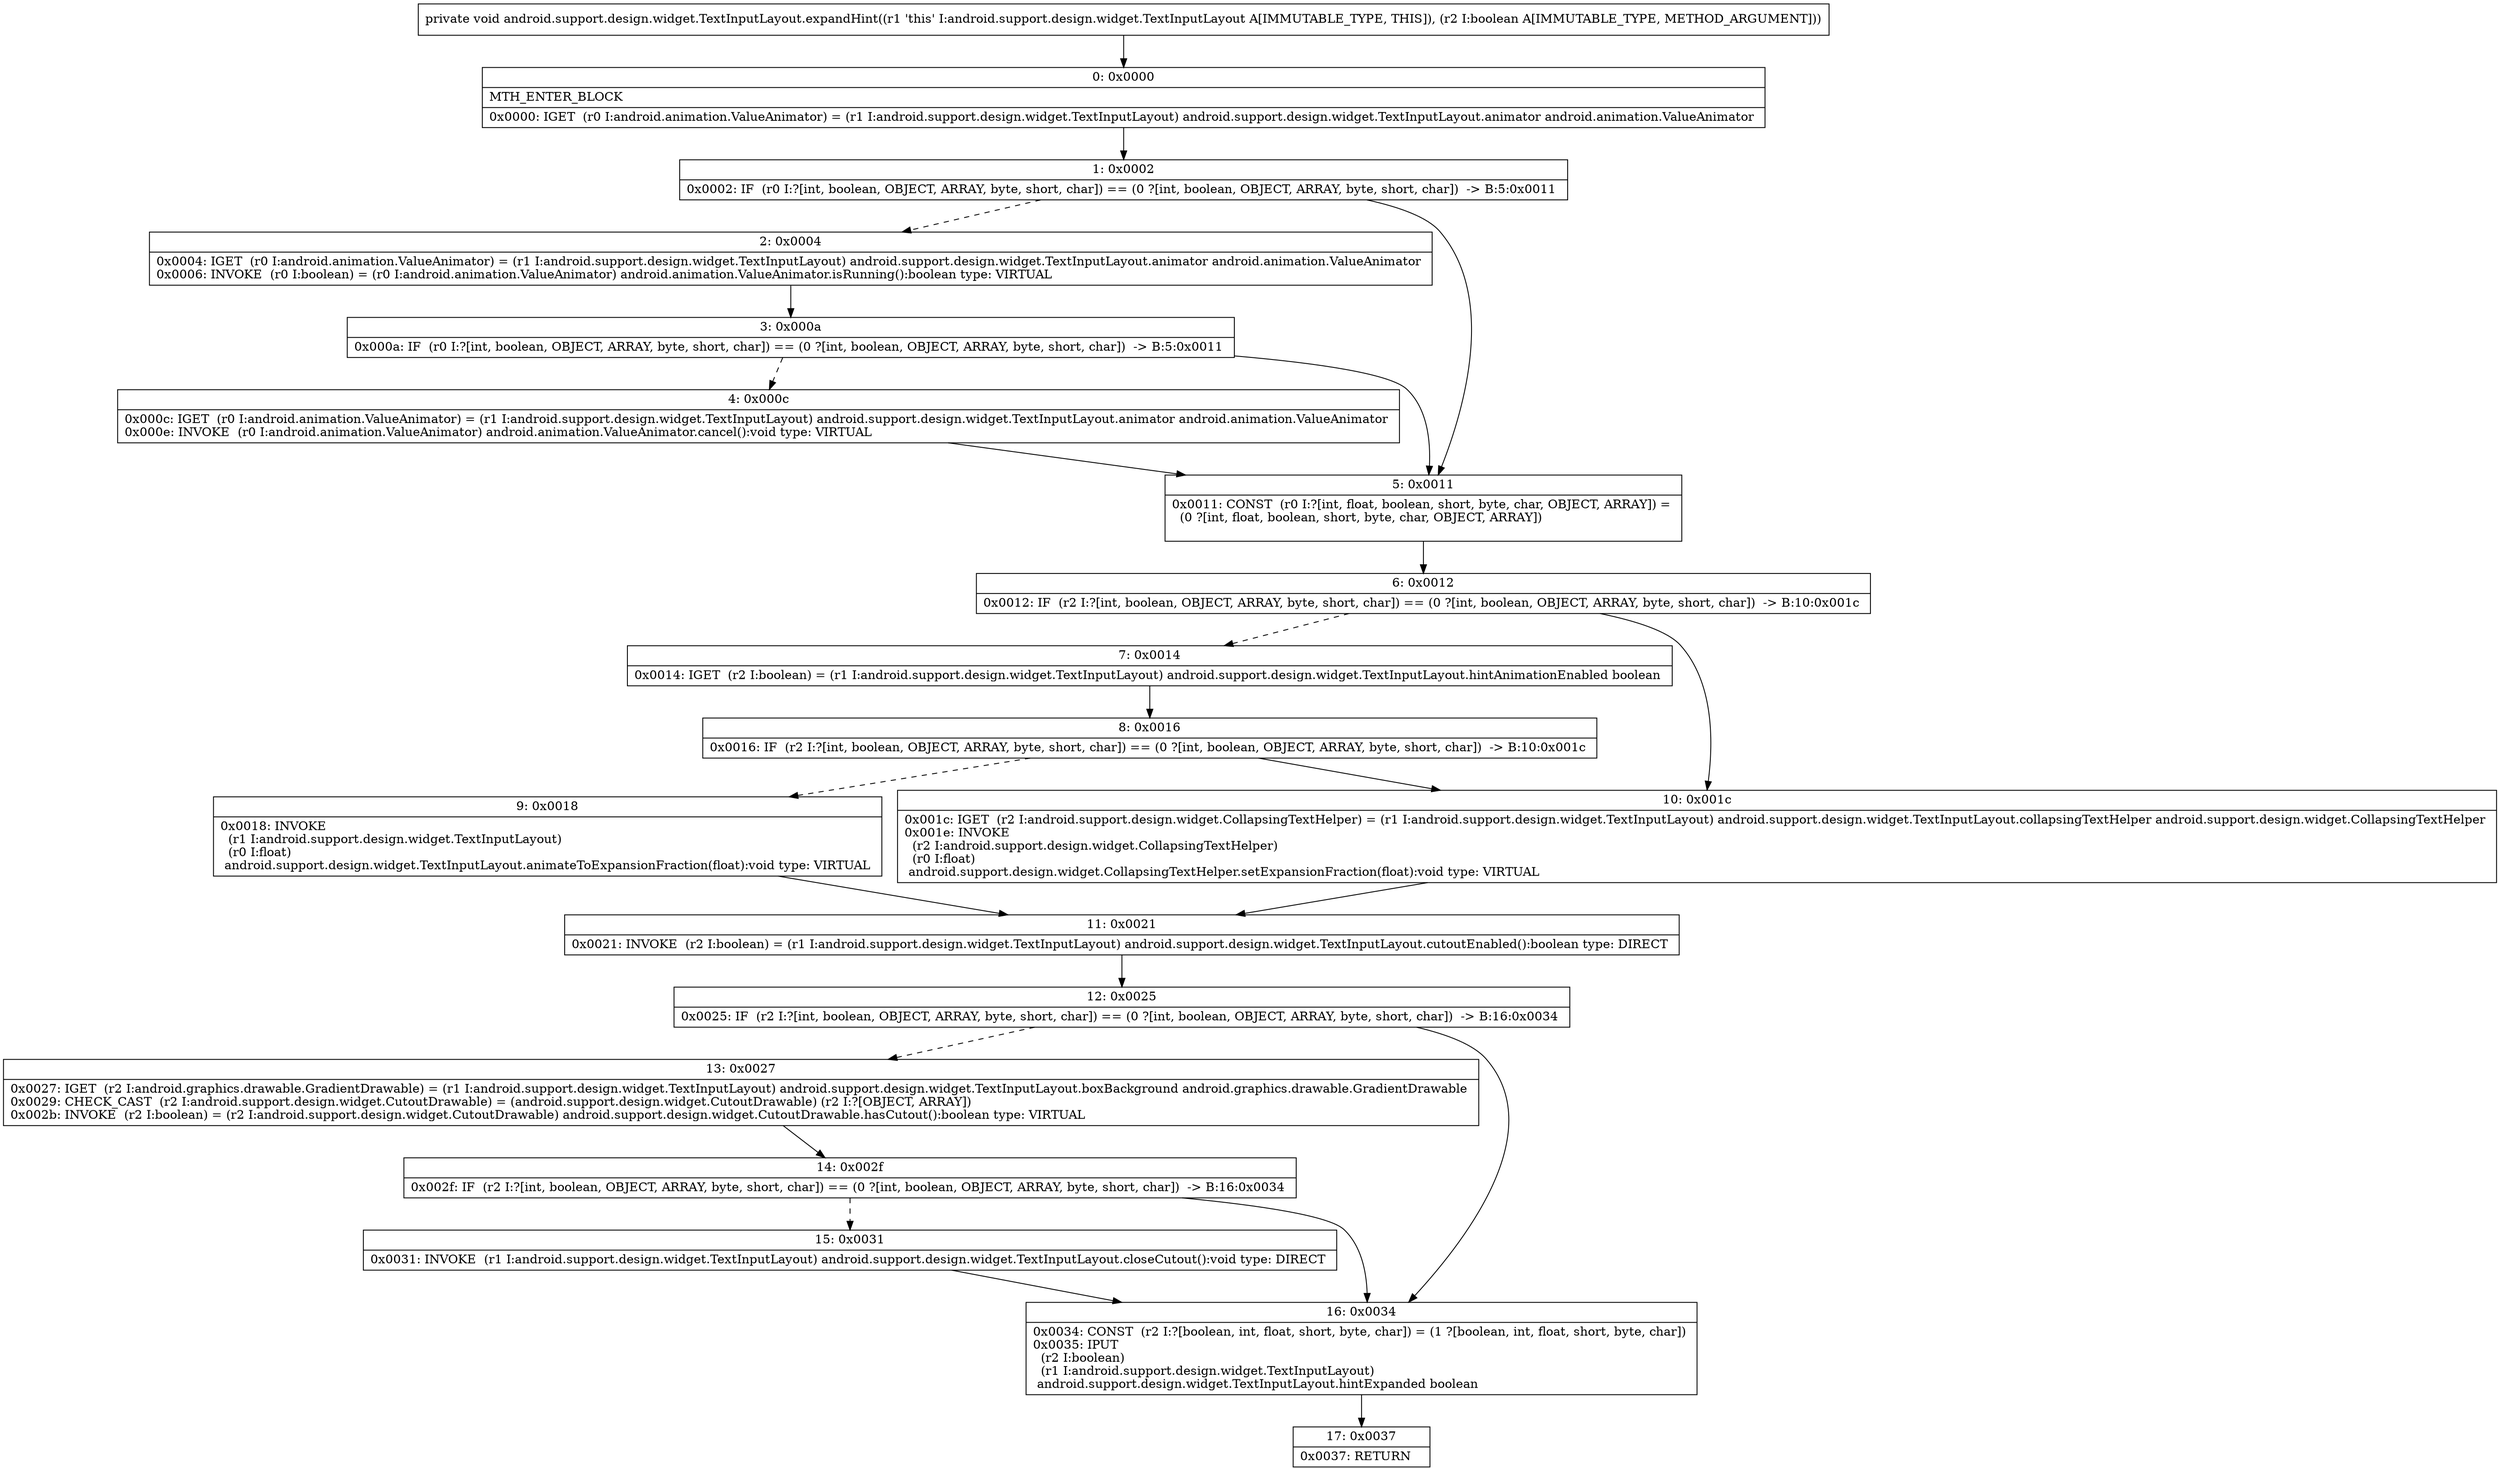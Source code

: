 digraph "CFG forandroid.support.design.widget.TextInputLayout.expandHint(Z)V" {
Node_0 [shape=record,label="{0\:\ 0x0000|MTH_ENTER_BLOCK\l|0x0000: IGET  (r0 I:android.animation.ValueAnimator) = (r1 I:android.support.design.widget.TextInputLayout) android.support.design.widget.TextInputLayout.animator android.animation.ValueAnimator \l}"];
Node_1 [shape=record,label="{1\:\ 0x0002|0x0002: IF  (r0 I:?[int, boolean, OBJECT, ARRAY, byte, short, char]) == (0 ?[int, boolean, OBJECT, ARRAY, byte, short, char])  \-\> B:5:0x0011 \l}"];
Node_2 [shape=record,label="{2\:\ 0x0004|0x0004: IGET  (r0 I:android.animation.ValueAnimator) = (r1 I:android.support.design.widget.TextInputLayout) android.support.design.widget.TextInputLayout.animator android.animation.ValueAnimator \l0x0006: INVOKE  (r0 I:boolean) = (r0 I:android.animation.ValueAnimator) android.animation.ValueAnimator.isRunning():boolean type: VIRTUAL \l}"];
Node_3 [shape=record,label="{3\:\ 0x000a|0x000a: IF  (r0 I:?[int, boolean, OBJECT, ARRAY, byte, short, char]) == (0 ?[int, boolean, OBJECT, ARRAY, byte, short, char])  \-\> B:5:0x0011 \l}"];
Node_4 [shape=record,label="{4\:\ 0x000c|0x000c: IGET  (r0 I:android.animation.ValueAnimator) = (r1 I:android.support.design.widget.TextInputLayout) android.support.design.widget.TextInputLayout.animator android.animation.ValueAnimator \l0x000e: INVOKE  (r0 I:android.animation.ValueAnimator) android.animation.ValueAnimator.cancel():void type: VIRTUAL \l}"];
Node_5 [shape=record,label="{5\:\ 0x0011|0x0011: CONST  (r0 I:?[int, float, boolean, short, byte, char, OBJECT, ARRAY]) = \l  (0 ?[int, float, boolean, short, byte, char, OBJECT, ARRAY])\l \l}"];
Node_6 [shape=record,label="{6\:\ 0x0012|0x0012: IF  (r2 I:?[int, boolean, OBJECT, ARRAY, byte, short, char]) == (0 ?[int, boolean, OBJECT, ARRAY, byte, short, char])  \-\> B:10:0x001c \l}"];
Node_7 [shape=record,label="{7\:\ 0x0014|0x0014: IGET  (r2 I:boolean) = (r1 I:android.support.design.widget.TextInputLayout) android.support.design.widget.TextInputLayout.hintAnimationEnabled boolean \l}"];
Node_8 [shape=record,label="{8\:\ 0x0016|0x0016: IF  (r2 I:?[int, boolean, OBJECT, ARRAY, byte, short, char]) == (0 ?[int, boolean, OBJECT, ARRAY, byte, short, char])  \-\> B:10:0x001c \l}"];
Node_9 [shape=record,label="{9\:\ 0x0018|0x0018: INVOKE  \l  (r1 I:android.support.design.widget.TextInputLayout)\l  (r0 I:float)\l android.support.design.widget.TextInputLayout.animateToExpansionFraction(float):void type: VIRTUAL \l}"];
Node_10 [shape=record,label="{10\:\ 0x001c|0x001c: IGET  (r2 I:android.support.design.widget.CollapsingTextHelper) = (r1 I:android.support.design.widget.TextInputLayout) android.support.design.widget.TextInputLayout.collapsingTextHelper android.support.design.widget.CollapsingTextHelper \l0x001e: INVOKE  \l  (r2 I:android.support.design.widget.CollapsingTextHelper)\l  (r0 I:float)\l android.support.design.widget.CollapsingTextHelper.setExpansionFraction(float):void type: VIRTUAL \l}"];
Node_11 [shape=record,label="{11\:\ 0x0021|0x0021: INVOKE  (r2 I:boolean) = (r1 I:android.support.design.widget.TextInputLayout) android.support.design.widget.TextInputLayout.cutoutEnabled():boolean type: DIRECT \l}"];
Node_12 [shape=record,label="{12\:\ 0x0025|0x0025: IF  (r2 I:?[int, boolean, OBJECT, ARRAY, byte, short, char]) == (0 ?[int, boolean, OBJECT, ARRAY, byte, short, char])  \-\> B:16:0x0034 \l}"];
Node_13 [shape=record,label="{13\:\ 0x0027|0x0027: IGET  (r2 I:android.graphics.drawable.GradientDrawable) = (r1 I:android.support.design.widget.TextInputLayout) android.support.design.widget.TextInputLayout.boxBackground android.graphics.drawable.GradientDrawable \l0x0029: CHECK_CAST  (r2 I:android.support.design.widget.CutoutDrawable) = (android.support.design.widget.CutoutDrawable) (r2 I:?[OBJECT, ARRAY]) \l0x002b: INVOKE  (r2 I:boolean) = (r2 I:android.support.design.widget.CutoutDrawable) android.support.design.widget.CutoutDrawable.hasCutout():boolean type: VIRTUAL \l}"];
Node_14 [shape=record,label="{14\:\ 0x002f|0x002f: IF  (r2 I:?[int, boolean, OBJECT, ARRAY, byte, short, char]) == (0 ?[int, boolean, OBJECT, ARRAY, byte, short, char])  \-\> B:16:0x0034 \l}"];
Node_15 [shape=record,label="{15\:\ 0x0031|0x0031: INVOKE  (r1 I:android.support.design.widget.TextInputLayout) android.support.design.widget.TextInputLayout.closeCutout():void type: DIRECT \l}"];
Node_16 [shape=record,label="{16\:\ 0x0034|0x0034: CONST  (r2 I:?[boolean, int, float, short, byte, char]) = (1 ?[boolean, int, float, short, byte, char]) \l0x0035: IPUT  \l  (r2 I:boolean)\l  (r1 I:android.support.design.widget.TextInputLayout)\l android.support.design.widget.TextInputLayout.hintExpanded boolean \l}"];
Node_17 [shape=record,label="{17\:\ 0x0037|0x0037: RETURN   \l}"];
MethodNode[shape=record,label="{private void android.support.design.widget.TextInputLayout.expandHint((r1 'this' I:android.support.design.widget.TextInputLayout A[IMMUTABLE_TYPE, THIS]), (r2 I:boolean A[IMMUTABLE_TYPE, METHOD_ARGUMENT])) }"];
MethodNode -> Node_0;
Node_0 -> Node_1;
Node_1 -> Node_2[style=dashed];
Node_1 -> Node_5;
Node_2 -> Node_3;
Node_3 -> Node_4[style=dashed];
Node_3 -> Node_5;
Node_4 -> Node_5;
Node_5 -> Node_6;
Node_6 -> Node_7[style=dashed];
Node_6 -> Node_10;
Node_7 -> Node_8;
Node_8 -> Node_9[style=dashed];
Node_8 -> Node_10;
Node_9 -> Node_11;
Node_10 -> Node_11;
Node_11 -> Node_12;
Node_12 -> Node_13[style=dashed];
Node_12 -> Node_16;
Node_13 -> Node_14;
Node_14 -> Node_15[style=dashed];
Node_14 -> Node_16;
Node_15 -> Node_16;
Node_16 -> Node_17;
}


